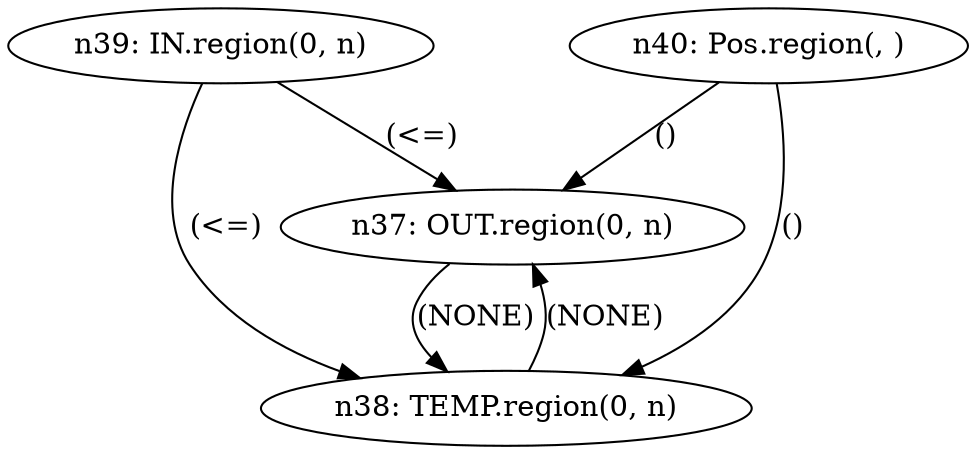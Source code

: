 digraph {
  n37[label="n37: OUT.region(0, n)"];
  n38[label="n38: TEMP.region(0, n)"];
  n39[label="n39: IN.region(0, n)"];
  n40[label="n40: Pos.region(, )"];
  n38 -> n37[ label="(NONE)"];
  n40 -> n37[ label="()"];
  n39 -> n37[ label="(<=)"];
  n40 -> n38[ label="()"];
  n39 -> n38[ label="(<=)"];
  n37 -> n38[ label="(NONE)"];
}
